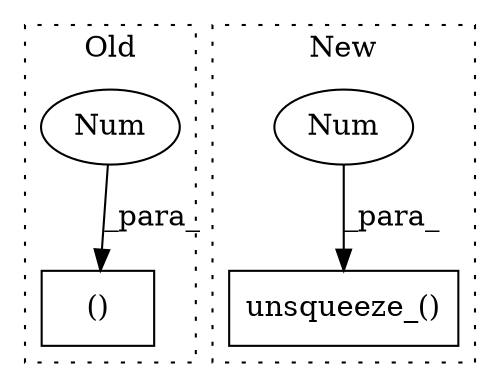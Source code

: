 digraph G {
subgraph cluster0 {
1 [label="()" a="54" s="3397" l="3" shape="box"];
4 [label="Num" a="76" s="3399" l="1" shape="ellipse"];
label = "Old";
style="dotted";
}
subgraph cluster1 {
2 [label="unsqueeze_()" a="75" s="3031,3109" l="77,1" shape="box"];
3 [label="Num" a="76" s="3108" l="1" shape="ellipse"];
label = "New";
style="dotted";
}
3 -> 2 [label="_para_"];
4 -> 1 [label="_para_"];
}